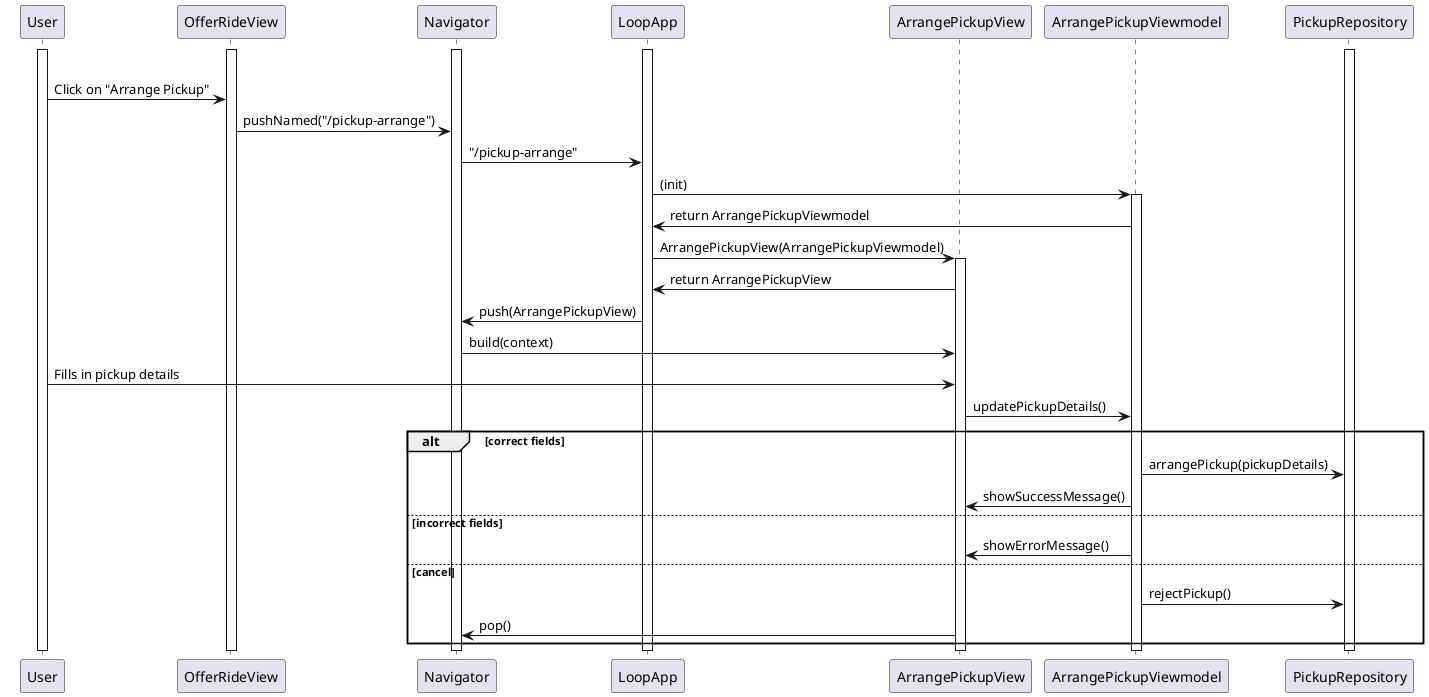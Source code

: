 @startuml

participant User
participant OfferRideView
participant Navigator
participant LoopApp

participant ArrangePickupView
participant ArrangePickupViewmodel
participant PickupRepository

activate Navigator
activate OfferRideView
activate LoopApp
activate User
activate PickupRepository

alt Main Flow: Arrange Pickup
User -> OfferRideView : Click on "Arrange Pickup"
OfferRideView -> Navigator : pushNamed("/pickup-arrange")
Navigator -> LoopApp : "/pickup-arrange"
LoopApp -> ArrangePickupViewmodel : (init)
activate ArrangePickupViewmodel
ArrangePickupViewmodel -> LoopApp : return ArrangePickupViewmodel
LoopApp -> ArrangePickupView : ArrangePickupView(ArrangePickupViewmodel)
activate ArrangePickupView
ArrangePickupView -> LoopApp : return ArrangePickupView
LoopApp -> Navigator : push(ArrangePickupView)
Navigator -> ArrangePickupView : build(context)
User -> ArrangePickupView : Fills in pickup details
ArrangePickupView -> ArrangePickupViewmodel : updatePickupDetails()
alt correct fields
ArrangePickupViewmodel -> PickupRepository : arrangePickup(pickupDetails)
ArrangePickupViewmodel -> ArrangePickupView : showSuccessMessage()
else incorrect fields
ArrangePickupViewmodel -> ArrangePickupView : showErrorMessage()
else cancel
ArrangePickupViewmodel -> PickupRepository : rejectPickup()
ArrangePickupView -> Navigator : pop()

end
deactivate ArrangePickupViewmodel
deactivate ArrangePickupView
deactivate Navigator
deactivate LoopApp
deactivate OfferRideView
deactivate User
deactivate PickupRepository
@enduml
